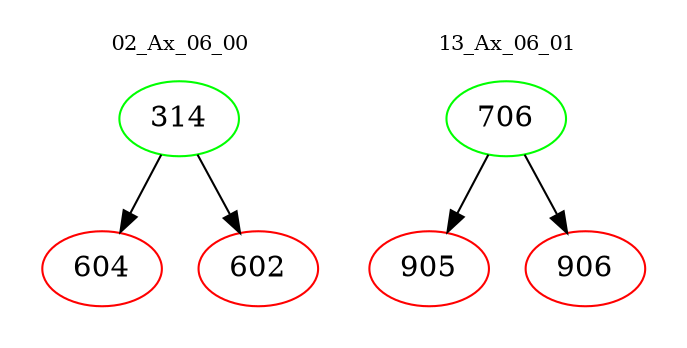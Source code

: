 digraph{
subgraph cluster_0 {
color = white
label = "02_Ax_06_00";
fontsize=10;
T0_314 [label="314", color="green"]
T0_314 -> T0_604 [color="black"]
T0_604 [label="604", color="red"]
T0_314 -> T0_602 [color="black"]
T0_602 [label="602", color="red"]
}
subgraph cluster_1 {
color = white
label = "13_Ax_06_01";
fontsize=10;
T1_706 [label="706", color="green"]
T1_706 -> T1_905 [color="black"]
T1_905 [label="905", color="red"]
T1_706 -> T1_906 [color="black"]
T1_906 [label="906", color="red"]
}
}
